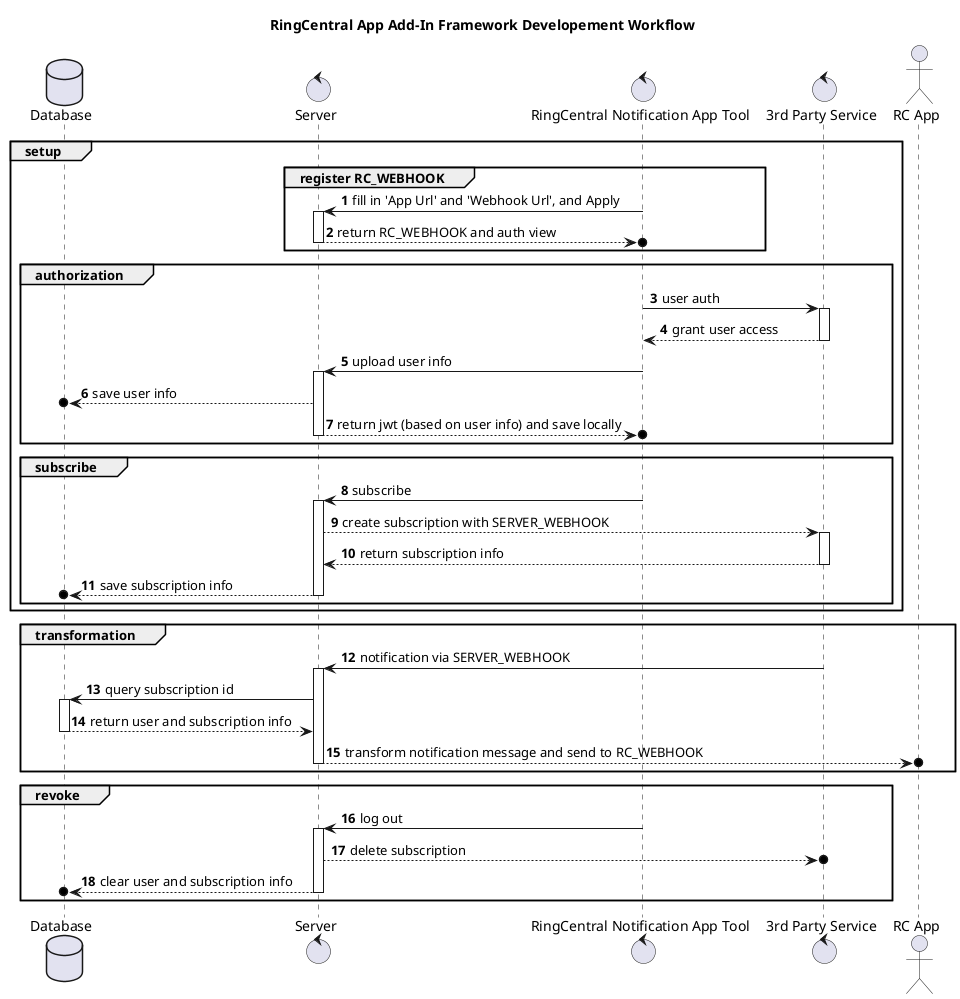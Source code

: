 @startuml

title RingCentral App Add-In Framework Developement Workflow

autonumber

Database "Database" as DB
control "Server" as SERVER
control "RingCentral Notification App Tool" as G
control "3rd Party Service" as T
actor "RC App" as RC

group setup

    group register RC_WEBHOOK
    G -> SERVER: fill in 'App Url' and 'Webhook Url', and Apply
    activate SERVER
    SERVER -->o G: return RC_WEBHOOK and auth view
    deactivate SERVER
    end

    group authorization
    G -> T: user auth
    activate T
    T --> G: grant user access
    deactivate T
    G -> SERVER: upload user info
    activate SERVER
    SERVER -->o DB: save user info
    SERVER -->o G: return jwt (based on user info) and save locally
    deactivate SERVER
    end

    group subscribe
    G -> SERVER: subscribe
    activate SERVER
    SERVER --> T: create subscription with SERVER_WEBHOOK
    activate T
    T --> SERVER: return subscription info
    deactivate T
    SERVER -->o DB: save subscription info
    deactivate SERVER
    end
end

group transformation
    T -> SERVER: notification via SERVER_WEBHOOK
    activate SERVER
    SERVER -> DB: query subscription id
    activate DB
    DB --> SERVER: return user and subscription info
    deactivate DB
    SERVER -->o RC: transform notification message and send to RC_WEBHOOK
    deactivate SERVER
end

group revoke
    G -> SERVER: log out
    activate SERVER
    SERVER -->o T: delete subscription
    SERVER -->o DB: clear user and subscription info
    deactivate SERVER
end

@enduml